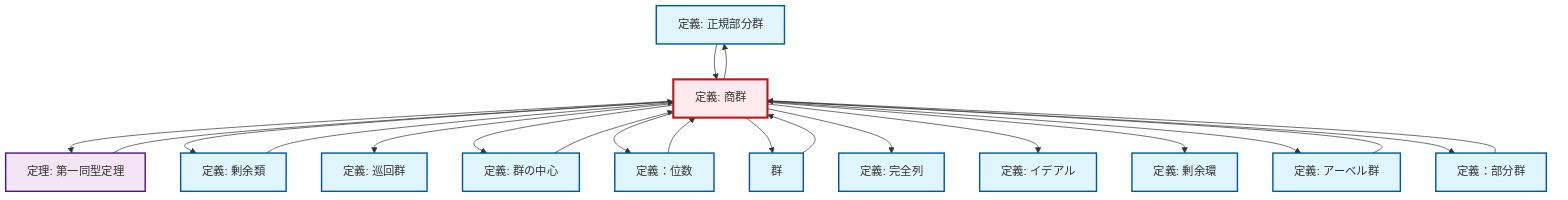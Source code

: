 graph TD
    classDef definition fill:#e1f5fe,stroke:#01579b,stroke-width:2px
    classDef theorem fill:#f3e5f5,stroke:#4a148c,stroke-width:2px
    classDef axiom fill:#fff3e0,stroke:#e65100,stroke-width:2px
    classDef example fill:#e8f5e9,stroke:#1b5e20,stroke-width:2px
    classDef current fill:#ffebee,stroke:#b71c1c,stroke-width:3px
    def-normal-subgroup["定義: 正規部分群"]:::definition
    thm-first-isomorphism["定理: 第一同型定理"]:::theorem
    def-subgroup["定義：部分群"]:::definition
    def-quotient-ring["定義: 剰余環"]:::definition
    def-coset["定義: 剰余類"]:::definition
    def-order["定義：位数"]:::definition
    def-center-of-group["定義: 群の中心"]:::definition
    def-cyclic-group["定義: 巡回群"]:::definition
    def-abelian-group["定義: アーベル群"]:::definition
    def-exact-sequence["定義: 完全列"]:::definition
    def-group["群"]:::definition
    def-quotient-group["定義: 商群"]:::definition
    def-ideal["定義: イデアル"]:::definition
    def-group --> def-quotient-group
    def-order --> def-quotient-group
    thm-first-isomorphism --> def-quotient-group
    def-quotient-group --> thm-first-isomorphism
    def-quotient-group --> def-normal-subgroup
    def-coset --> def-quotient-group
    def-quotient-group --> def-coset
    def-quotient-group --> def-cyclic-group
    def-abelian-group --> def-quotient-group
    def-quotient-group --> def-center-of-group
    def-quotient-group --> def-order
    def-normal-subgroup --> def-quotient-group
    def-quotient-group --> def-group
    def-quotient-group --> def-exact-sequence
    def-quotient-group --> def-ideal
    def-subgroup --> def-quotient-group
    def-quotient-group --> def-quotient-ring
    def-center-of-group --> def-quotient-group
    def-quotient-group --> def-abelian-group
    def-quotient-group --> def-subgroup
    class def-quotient-group current